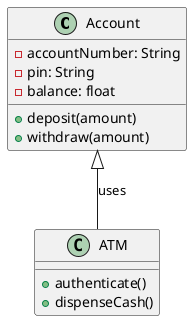 @startuml
class Account {
  - accountNumber: String
  - pin: String
  - balance: float
  + deposit(amount)
  + withdraw(amount)
}
class ATM {
  + authenticate()
  + dispenseCash()
}
Account <|-- ATM : uses
@enduml
